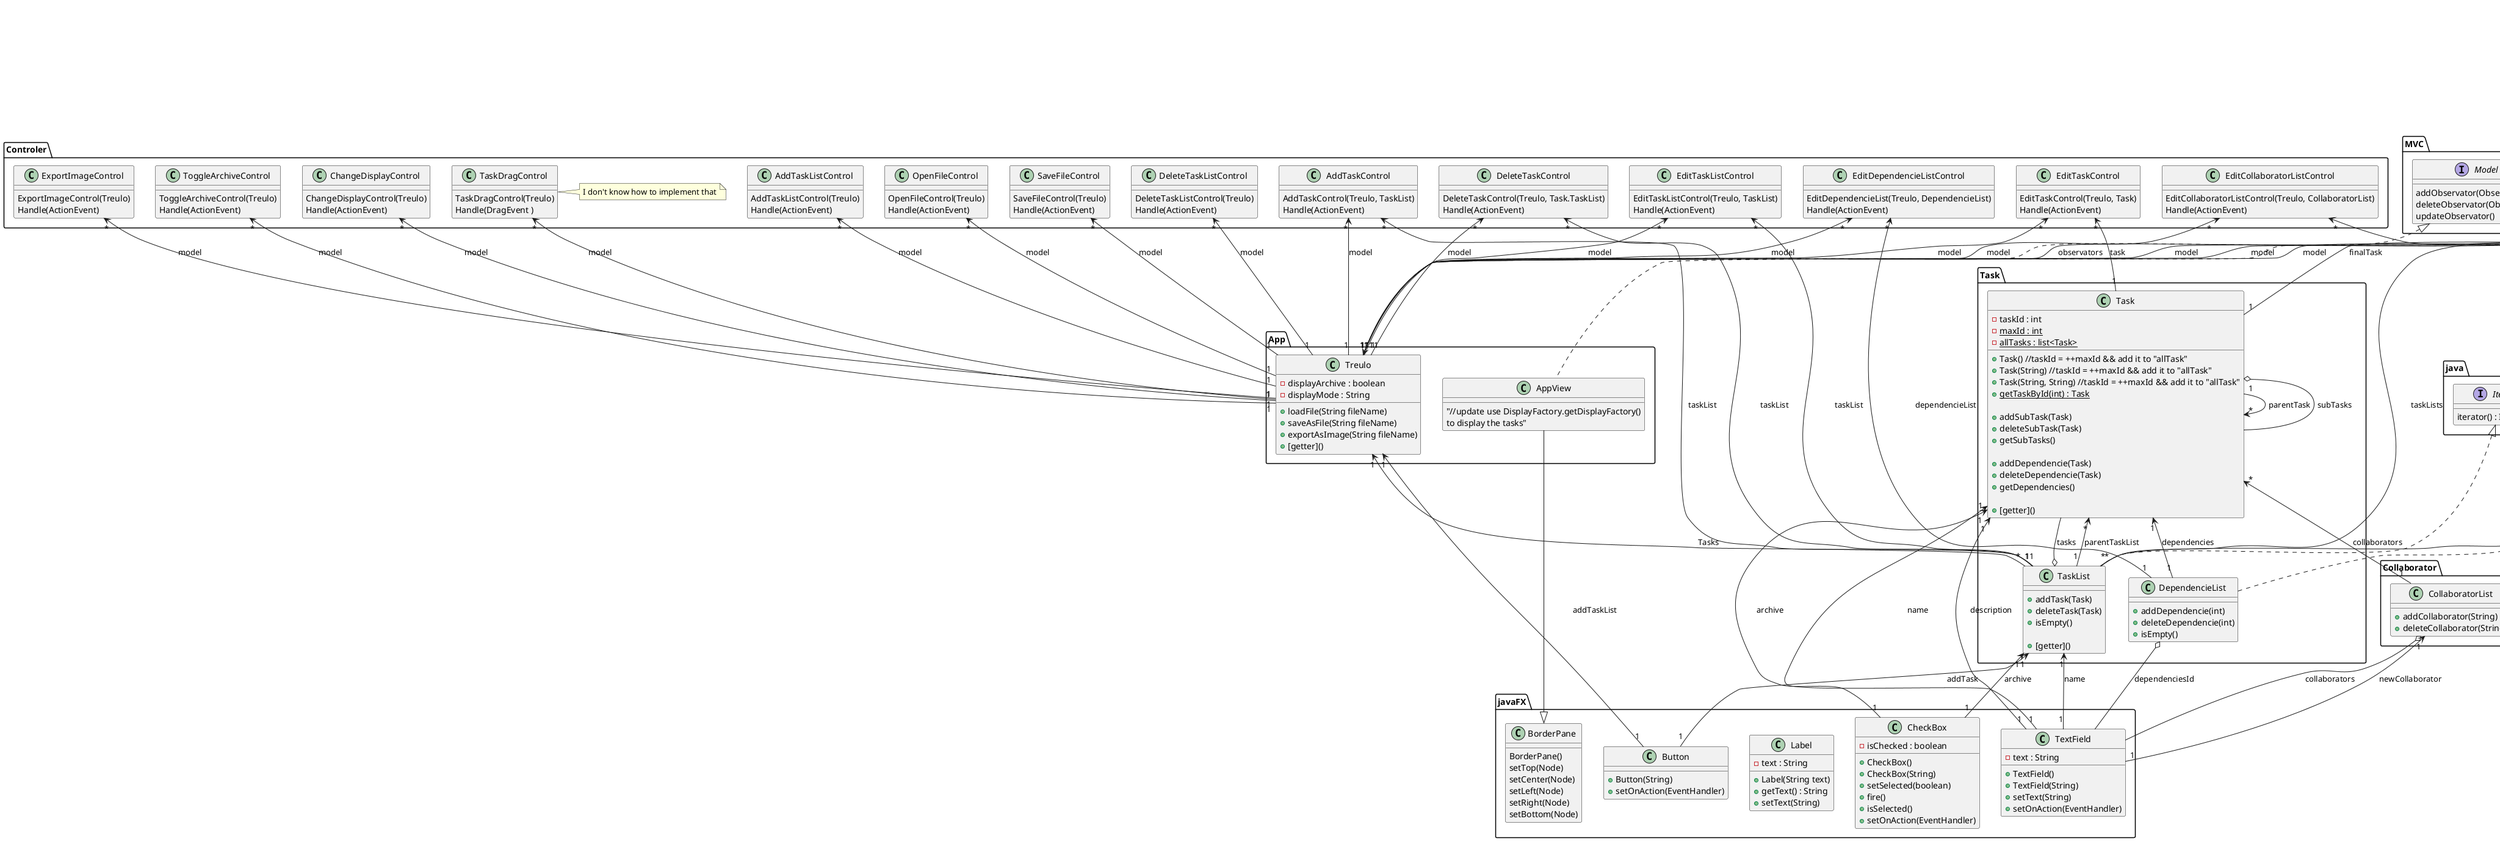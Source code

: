 @startuml

package javaFX {
  class TextField {
    -text : String
    +TextField()
    +TextField(String)
    +setText(String)
    +setOnAction(EventHandler)
  }

  class CheckBox {
    -isChecked : boolean

    +CheckBox()
    +CheckBox(String)
    +setSelected(boolean)
    +fire()
    +isSelected()
    +setOnAction(EventHandler)
  }

  class Label {
    -text : String
    +Label(String text)
    +getText() : String
    +setText(String)
  }

  class Button {
    +Button(String)
    +setOnAction(EventHandler)
  }

  class BorderPane {
    BorderPane()
    setTop(Node)
    setCenter(Node)
    setLeft(Node)
    setRight(Node)
    setBottom(Node)
  }
}

package java {
  interface Iterable<T> {
    iterator() : Iterator<T>
  }
}

package MVC {
  interface Model {
    addObservator(Observator)
    deleteObservator(Observator)
    updateObservator()
  }

  interface Observator {
    update(Model)
  }
}

package Collaborator {
  class CollaboratorList implements java.Iterable {
    +addCollaborator(String)
    +deleteCollaborator(String)
  }

  CollaboratorList "1" <-- "1" javaFX.TextField : newCollaborator
  CollaboratorList o-- javaFX.TextField : collaborators
}

package Task {

  class Task {
    -taskId : int
    -{static} maxId : int
    -{static} allTasks : list<Task>
    +Task() //taskId = ++maxId && add it to "allTask"
    +Task(String) //taskId = ++maxId && add it to "allTask"
    +Task(String, String) //taskId = ++maxId && add it to "allTask"
    +{static}getTaskById(int) : Task

    +addSubTask(Task)
    +deleteSubTask(Task)
    +getSubTasks()

    +addDependencie(Task)
    +deleteDependencie(Task)
    +getDependencies()

    +[getter]()
  }

  class DependencieList implements java.Iterable{
    +addDependencie(int)
    +deleteDependencie(int)
    +isEmpty()
  }

  class TaskList implements java.Iterable {
    +addTask(Task)
    +deleteTask(Task)
    +isEmpty()

    +[getter]()
  }

  Task "1" <-- "1" DependencieList : dependencies
  Task "*" <-up- "1" Task : parentTask
  Task "*" <-- "1" TaskList : parentTaskList
  Task o-- Task : subTasks
  Task "*" <-- "1" Collaborator.CollaboratorList : collaborators
  Task "1" <-- "1" javaFX.TextField : name
  Task "1" <-- "1" javaFX.TextField : description
  Task "1" <-- "1" javaFX.CheckBox : archive

  TaskList o-- Task : tasks
  TaskList "1" <-- "1" javaFX.TextField : name
  TaskList "1" <-- "1" javaFX.CheckBox : archive
  TaskList "1" <-- "1" javaFX.Button : addTask

  DependencieList o-- javaFX.TextField : dependenciesId
}

package App {
  class Treulo implements MVC.Model{
    -displayArchive : boolean
    -displayMode : String
    +loadFile(String fileName)
    +saveAsFile(String fileName)
    +exportAsImage(String fileName)
    +[getter]()
  }

  Treulo "1" <-- "*" MVC.Observator : observators
  Treulo "1" <-- "*" Task.TaskList : Tasks
  Treulo "1" <-- "1" javaFX.Button : addTaskList

  class AppView extends javaFX.BorderPane implements MVC.Observator {
    "//update use DisplayFactory.getDisplayFactory()\nto display the tasks"
  }
}


package Display {
  interface Display {
    +getDisplay() : Node
    +getTaskDisplay(Task, Node) : Node //Called recursivly to display tasks
  }

  class DeskDisplay implements Display {
    +DeskDisplay(ArrayList<TaskList>)
    -getListDisplay(TaskList) : Node
  }
  DeskDisplay "*" <-- "*" Task.TaskList : taskLists

  class ListDisplay implements Display {
    +ListDisplay(ArrayList<TaskList>)
    -getListDisplay(TaskList) : Node
  }
  ListDisplay "*" <-- "*" Task.TaskList : taskLists

  class GanttDisplay implements Display {
    +GanttDisplay(Task finalTask)
  }
  GanttDisplay "*" <-- "1" Task.Task : finalTask

  package DisplayFactory {
    abstract class DisplayFactory {
      +{abstract} createDisplay() : Display
      +{static} getDisplayFactory(Treulo, String) : DisplayFactory
    }

    class DeskDisplayFactory extends DisplayFactory{
      DeskDisplayFactory(Treulo)
    }
    DeskDisplayFactory "*" <-- "1" Treulo : model

    class ListDisplayFactory extends DisplayFactory{
      ListDisplayFactory(Treulo)
    }
    ListDisplayFactory "*" <-- "1" Treulo : model

    class GanttDisplayFactory extends DisplayFactory{
      GanttDisplayFactory(Treulo)
    }

    GanttDisplayFactory "*" <-- "1" Treulo : model
  }
}

package Controler {
  class EditTaskControl {
    EditTaskControl(Treulo, Task)
    Handle(ActionEvent)
  }
  EditTaskControl "*" <-- "1" Task.Task : task
  EditTaskControl "*" <-- "1" Treulo : model

  class AddTaskControl {
    AddTaskControl(Treulo, TaskList)
    Handle(ActionEvent)
  }
  AddTaskControl "*" <-- "1" Task.TaskList : taskList
  AddTaskControl "*" <-- "1" Treulo : model

  class DeleteTaskControl {
    DeleteTaskControl(Treulo, Task.TaskList)
    Handle(ActionEvent)
  }
  DeleteTaskControl "*" <-- "1" Task.TaskList : taskList
  DeleteTaskControl "*" <-- "1" Treulo : model

  class EditTaskListControl {
    EditTaskListControl(Treulo, TaskList)
    Handle(ActionEvent)
  }
  EditTaskListControl "*" <-- "1" Task.TaskList : taskList
  EditTaskListControl "*" <-- "1" Treulo : model

  class AddTaskListControl {
    AddTaskListControl(Treulo)
    Handle(ActionEvent)
  }
  AddTaskListControl "*" <-- "1" Treulo : model

  class DeleteTaskListControl {
    DeleteTaskListControl(Treulo)
    Handle(ActionEvent)
  }
  DeleteTaskListControl "*" <-- "1" Treulo : model

  class EditCollaboratorListControl {
    EditCollaboratorListControl(Treulo, CollaboratorList)
    Handle(ActionEvent)
  }
  EditCollaboratorListControl "*" <-- "1" Collaborator.CollaboratorList : collaboratorList
  EditCollaboratorListControl "*" <-- "1" Treulo : model

  class EditDependencieListControl {
    EditDependencieList(Treulo, DependencieList)
    Handle(ActionEvent)
  }
  EditDependencieListControl "*" <-- "1" Task.DependencieList : dependencieList
  EditDependencieListControl "*" <-- "1" Treulo : model

  class OpenFileControl {
    OpenFileControl(Treulo)
    Handle(ActionEvent)
  }
  OpenFileControl "*" <-- "1" Treulo : model

  class SaveFileControl {
    SaveFileControl(Treulo)
    Handle(ActionEvent)
  }
  SaveFileControl "*" <-- "1" Treulo : model

  class ExportImageControl {
    ExportImageControl(Treulo)
    Handle(ActionEvent)
  }
  ExportImageControl "*" <-- "1" Treulo : model

  class TaskDragControl {
    TaskDragControl(Treulo)
    Handle(DragEvent )
  }
  note right of TaskDragControl
    I don't know how to implement that
  end note

  TaskDragControl "*" <-- "1" Treulo : model

  class ToggleArchiveControl {
    ToggleArchiveControl(Treulo)
    Handle(ActionEvent)
  }
  ToggleArchiveControl "*" <-- "1" Treulo : model

  class ChangeDisplayControl {
    ChangeDisplayControl(Treulo)
    Handle(ActionEvent)
  }
  ChangeDisplayControl "*" <-- "1" Treulo : model
}



@enduml